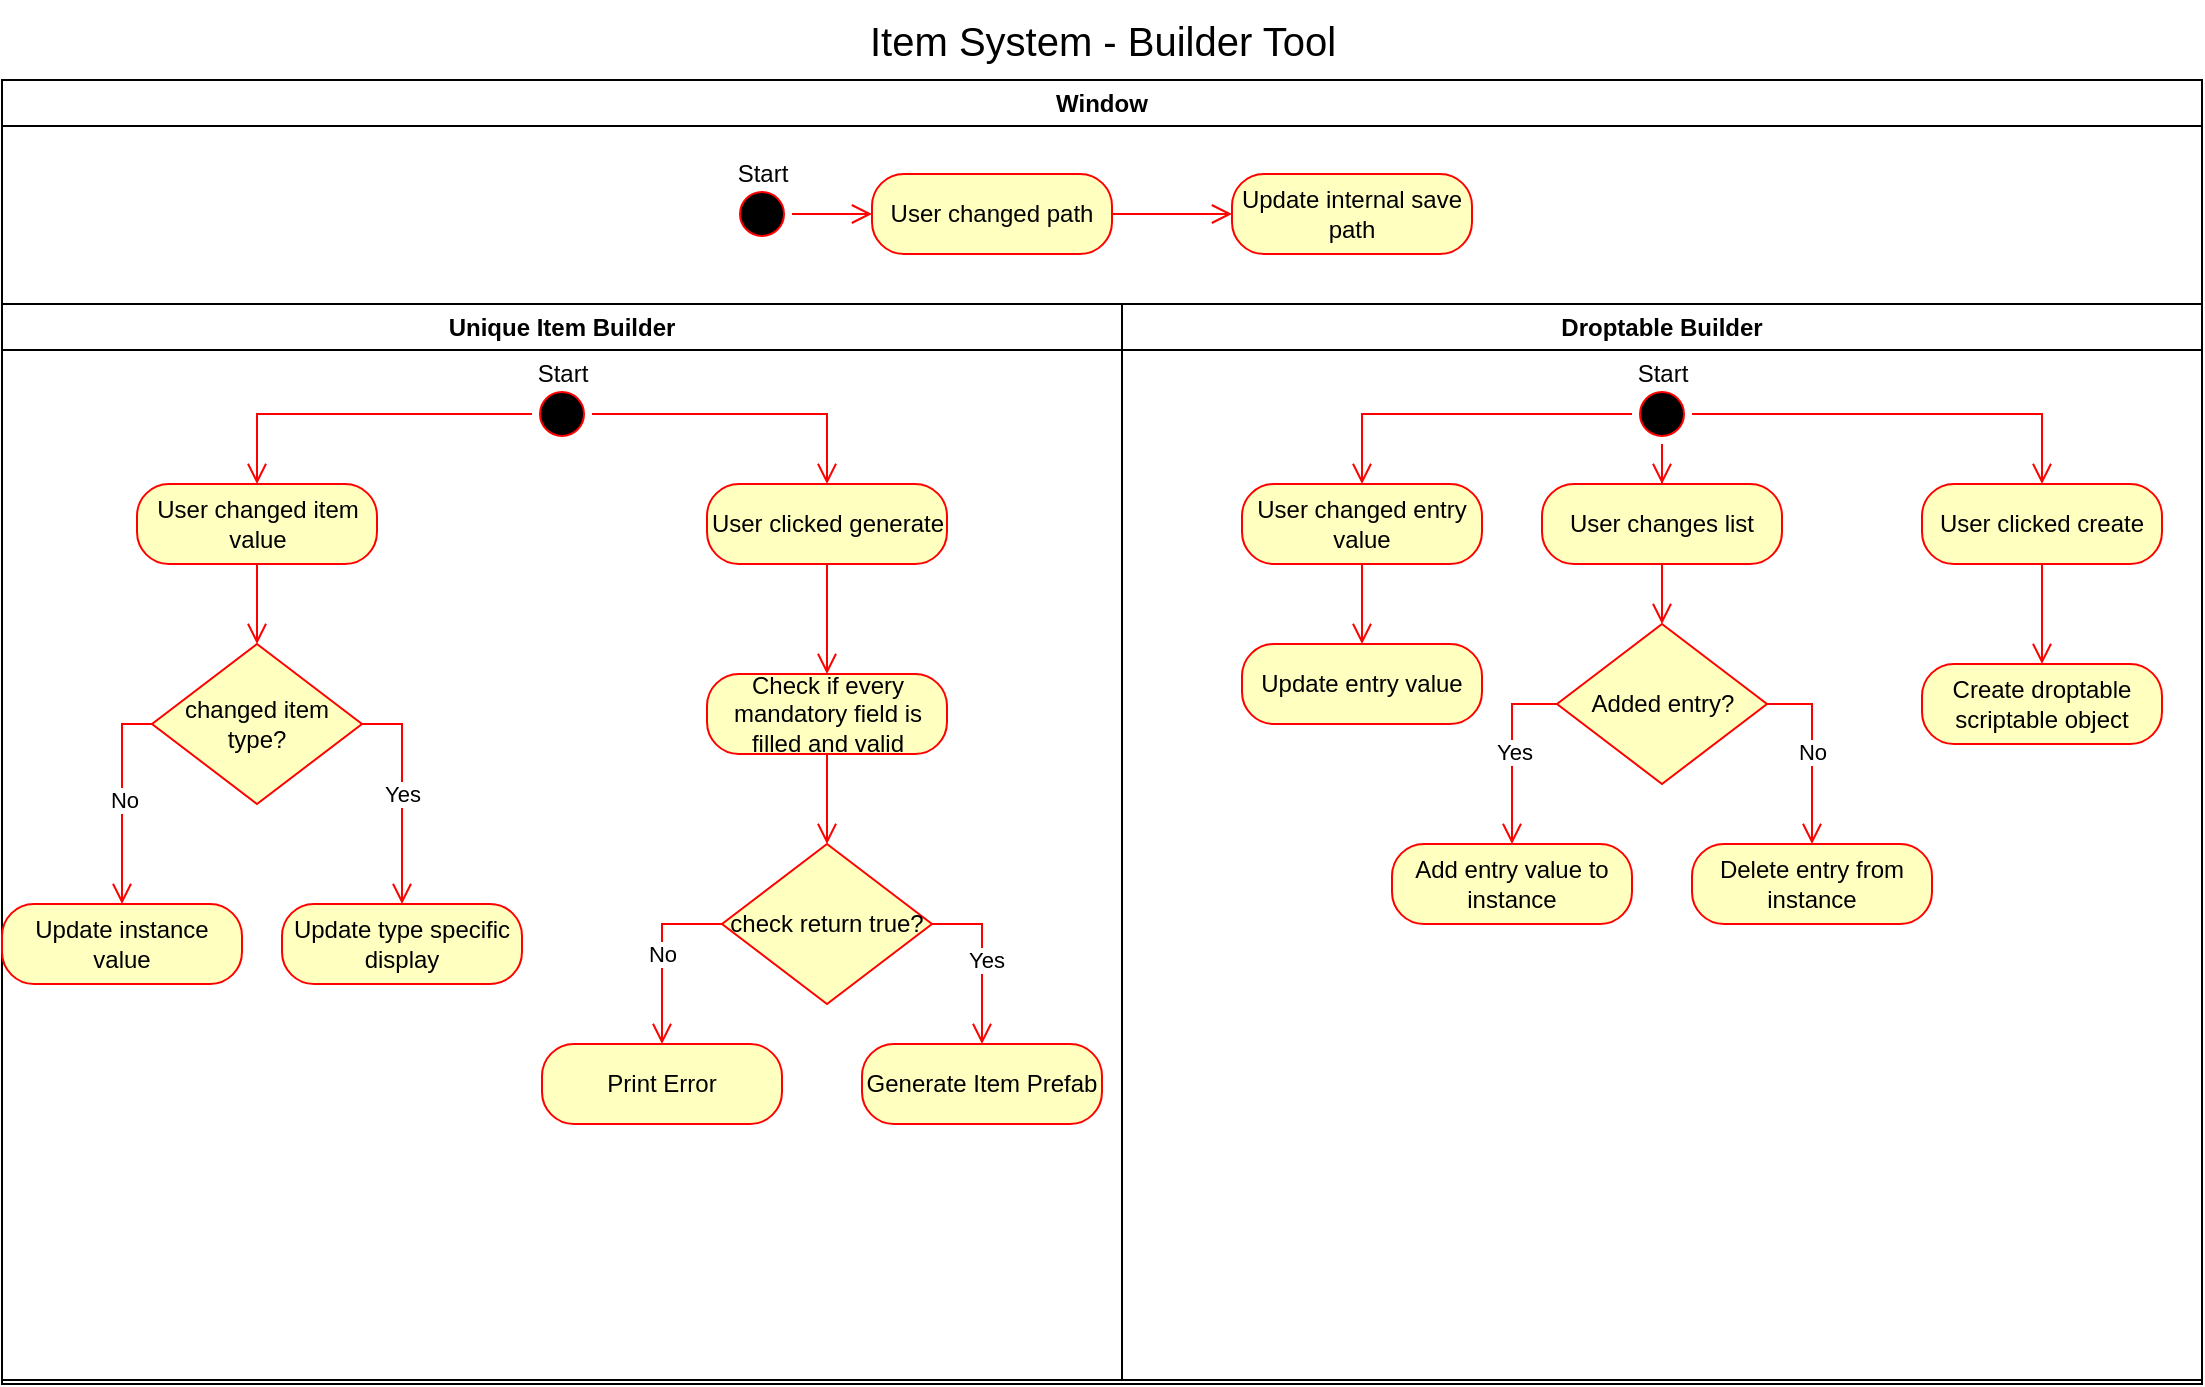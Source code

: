 <mxfile version="24.7.6">
  <diagram name="Page-1" id="IR4bl_E1EhjFEOECJbUF">
    <mxGraphModel dx="1393" dy="789" grid="1" gridSize="10" guides="1" tooltips="1" connect="1" arrows="1" fold="1" page="1" pageScale="1" pageWidth="1100" pageHeight="850" math="0" shadow="0">
      <root>
        <mxCell id="0" />
        <mxCell id="1" parent="0" />
        <mxCell id="0Mz9v0yFrZPrHXfqjJKG-3" value="Item System - Builder Tool" style="text;html=1;align=center;verticalAlign=middle;resizable=0;points=[];autosize=1;strokeColor=none;fillColor=none;fontSize=20;" parent="1" vertex="1">
          <mxGeometry x="420" y="38" width="260" height="40" as="geometry" />
        </mxCell>
        <mxCell id="0Mz9v0yFrZPrHXfqjJKG-4" value="Window" style="swimlane;whiteSpace=wrap;html=1;" parent="1" vertex="1">
          <mxGeometry y="78" width="1100" height="652" as="geometry" />
        </mxCell>
        <mxCell id="0Mz9v0yFrZPrHXfqjJKG-1" value="Unique Item Builder" style="swimlane;whiteSpace=wrap;html=1;" parent="0Mz9v0yFrZPrHXfqjJKG-4" vertex="1">
          <mxGeometry y="112" width="560" height="538" as="geometry" />
        </mxCell>
        <mxCell id="0Mz9v0yFrZPrHXfqjJKG-67" value="" style="edgeStyle=orthogonalEdgeStyle;rounded=0;orthogonalLoop=1;jettySize=auto;html=1;strokeColor=#ff0000;align=left;verticalAlign=top;fontFamily=Helvetica;fontSize=11;fontColor=default;labelBackgroundColor=default;endArrow=open;endSize=8;" parent="0Mz9v0yFrZPrHXfqjJKG-1" source="0Mz9v0yFrZPrHXfqjJKG-21" target="0Mz9v0yFrZPrHXfqjJKG-64" edge="1">
          <mxGeometry relative="1" as="geometry" />
        </mxCell>
        <mxCell id="0Mz9v0yFrZPrHXfqjJKG-68" style="edgeStyle=orthogonalEdgeStyle;rounded=0;orthogonalLoop=1;jettySize=auto;html=1;entryX=0.5;entryY=0;entryDx=0;entryDy=0;strokeColor=#ff0000;align=left;verticalAlign=top;fontFamily=Helvetica;fontSize=11;fontColor=default;labelBackgroundColor=default;endArrow=open;endSize=8;" parent="0Mz9v0yFrZPrHXfqjJKG-1" source="0Mz9v0yFrZPrHXfqjJKG-21" target="0Mz9v0yFrZPrHXfqjJKG-62" edge="1">
          <mxGeometry relative="1" as="geometry" />
        </mxCell>
        <mxCell id="0Mz9v0yFrZPrHXfqjJKG-21" value="Start" style="ellipse;html=1;shape=startState;fillColor=#000000;strokeColor=#ff0000;spacingTop=-40;" parent="0Mz9v0yFrZPrHXfqjJKG-1" vertex="1">
          <mxGeometry x="265" y="40" width="30" height="30" as="geometry" />
        </mxCell>
        <mxCell id="0Mz9v0yFrZPrHXfqjJKG-54" style="edgeStyle=orthogonalEdgeStyle;rounded=0;orthogonalLoop=1;jettySize=auto;html=1;entryX=0;entryY=0.5;entryDx=0;entryDy=0;strokeColor=#ff0000;align=left;verticalAlign=top;fontFamily=Helvetica;fontSize=11;fontColor=default;labelBackgroundColor=default;endArrow=open;endSize=8;" parent="0Mz9v0yFrZPrHXfqjJKG-1" edge="1">
          <mxGeometry relative="1" as="geometry">
            <mxPoint x="250" y="430" as="targetPoint" />
          </mxGeometry>
        </mxCell>
        <mxCell id="0Mz9v0yFrZPrHXfqjJKG-58" value="" style="edgeStyle=orthogonalEdgeStyle;rounded=0;orthogonalLoop=1;jettySize=auto;html=1;strokeColor=#ff0000;align=left;verticalAlign=top;fontFamily=Helvetica;fontSize=11;fontColor=default;labelBackgroundColor=default;endArrow=open;endSize=8;" parent="0Mz9v0yFrZPrHXfqjJKG-1" edge="1">
          <mxGeometry relative="1" as="geometry">
            <mxPoint x="420" y="430" as="targetPoint" />
          </mxGeometry>
        </mxCell>
        <mxCell id="0Mz9v0yFrZPrHXfqjJKG-59" value="" style="edgeStyle=orthogonalEdgeStyle;rounded=0;orthogonalLoop=1;jettySize=auto;html=1;strokeColor=#ff0000;align=left;verticalAlign=top;fontFamily=Helvetica;fontSize=11;fontColor=default;labelBackgroundColor=default;endArrow=open;endSize=8;" parent="0Mz9v0yFrZPrHXfqjJKG-1" edge="1">
          <mxGeometry relative="1" as="geometry">
            <mxPoint x="305.029" y="490" as="targetPoint" />
          </mxGeometry>
        </mxCell>
        <mxCell id="0Mz9v0yFrZPrHXfqjJKG-82" value="" style="edgeStyle=orthogonalEdgeStyle;rounded=0;orthogonalLoop=1;jettySize=auto;html=1;strokeColor=#ff0000;align=left;verticalAlign=top;fontFamily=Helvetica;fontSize=11;fontColor=default;labelBackgroundColor=default;endArrow=open;endSize=8;" parent="0Mz9v0yFrZPrHXfqjJKG-1" source="0Mz9v0yFrZPrHXfqjJKG-62" target="0Mz9v0yFrZPrHXfqjJKG-76" edge="1">
          <mxGeometry relative="1" as="geometry" />
        </mxCell>
        <mxCell id="0Mz9v0yFrZPrHXfqjJKG-62" value="User changed item value" style="rounded=1;whiteSpace=wrap;html=1;arcSize=40;fontColor=#000000;fillColor=#ffffc0;strokeColor=#ff0000;" parent="0Mz9v0yFrZPrHXfqjJKG-1" vertex="1">
          <mxGeometry x="67.5" y="90" width="120" height="40" as="geometry" />
        </mxCell>
        <mxCell id="0Mz9v0yFrZPrHXfqjJKG-87" value="" style="edgeStyle=orthogonalEdgeStyle;rounded=0;orthogonalLoop=1;jettySize=auto;html=1;strokeColor=#ff0000;align=left;verticalAlign=top;fontFamily=Helvetica;fontSize=11;fontColor=default;labelBackgroundColor=default;endArrow=open;endSize=8;" parent="0Mz9v0yFrZPrHXfqjJKG-1" source="0Mz9v0yFrZPrHXfqjJKG-64" target="0Mz9v0yFrZPrHXfqjJKG-83" edge="1">
          <mxGeometry relative="1" as="geometry" />
        </mxCell>
        <mxCell id="0Mz9v0yFrZPrHXfqjJKG-64" value="User clicked generate" style="rounded=1;whiteSpace=wrap;html=1;arcSize=40;fontColor=#000000;fillColor=#ffffc0;strokeColor=#ff0000;" parent="0Mz9v0yFrZPrHXfqjJKG-1" vertex="1">
          <mxGeometry x="352.5" y="90" width="120" height="40" as="geometry" />
        </mxCell>
        <mxCell id="0Mz9v0yFrZPrHXfqjJKG-80" style="edgeStyle=orthogonalEdgeStyle;rounded=0;orthogonalLoop=1;jettySize=auto;html=1;entryX=0.5;entryY=0;entryDx=0;entryDy=0;strokeColor=#ff0000;align=left;verticalAlign=top;fontFamily=Helvetica;fontSize=11;fontColor=default;labelBackgroundColor=default;endArrow=open;endSize=8;" parent="0Mz9v0yFrZPrHXfqjJKG-1" source="0Mz9v0yFrZPrHXfqjJKG-76" target="0Mz9v0yFrZPrHXfqjJKG-77" edge="1">
          <mxGeometry relative="1" as="geometry">
            <Array as="points">
              <mxPoint x="60" y="210" />
            </Array>
          </mxGeometry>
        </mxCell>
        <mxCell id="0Mz9v0yFrZPrHXfqjJKG-141" value="No" style="edgeLabel;html=1;align=center;verticalAlign=middle;resizable=0;points=[];" parent="0Mz9v0yFrZPrHXfqjJKG-80" vertex="1" connectable="0">
          <mxGeometry y="1" relative="1" as="geometry">
            <mxPoint as="offset" />
          </mxGeometry>
        </mxCell>
        <mxCell id="0Mz9v0yFrZPrHXfqjJKG-81" style="edgeStyle=orthogonalEdgeStyle;rounded=0;orthogonalLoop=1;jettySize=auto;html=1;entryX=0.5;entryY=0;entryDx=0;entryDy=0;strokeColor=#ff0000;align=left;verticalAlign=top;fontFamily=Helvetica;fontSize=11;fontColor=default;labelBackgroundColor=default;endArrow=open;endSize=8;" parent="0Mz9v0yFrZPrHXfqjJKG-1" source="0Mz9v0yFrZPrHXfqjJKG-76" target="0Mz9v0yFrZPrHXfqjJKG-79" edge="1">
          <mxGeometry relative="1" as="geometry">
            <Array as="points">
              <mxPoint x="200" y="210" />
            </Array>
          </mxGeometry>
        </mxCell>
        <mxCell id="0Mz9v0yFrZPrHXfqjJKG-142" value="Yes" style="edgeLabel;html=1;align=center;verticalAlign=middle;resizable=0;points=[];" parent="0Mz9v0yFrZPrHXfqjJKG-81" vertex="1" connectable="0">
          <mxGeometry relative="1" as="geometry">
            <mxPoint as="offset" />
          </mxGeometry>
        </mxCell>
        <mxCell id="0Mz9v0yFrZPrHXfqjJKG-76" value="changed item type?" style="rhombus;whiteSpace=wrap;html=1;fontColor=#000000;fillColor=#ffffc0;strokeColor=#ff0000;" parent="0Mz9v0yFrZPrHXfqjJKG-1" vertex="1">
          <mxGeometry x="75" y="170" width="105" height="80" as="geometry" />
        </mxCell>
        <mxCell id="0Mz9v0yFrZPrHXfqjJKG-77" value="Update instance value" style="rounded=1;whiteSpace=wrap;html=1;arcSize=40;fontColor=#000000;fillColor=#ffffc0;strokeColor=#ff0000;" parent="0Mz9v0yFrZPrHXfqjJKG-1" vertex="1">
          <mxGeometry y="300" width="120" height="40" as="geometry" />
        </mxCell>
        <mxCell id="0Mz9v0yFrZPrHXfqjJKG-79" value="Update type specific display" style="rounded=1;whiteSpace=wrap;html=1;arcSize=40;fontColor=#000000;fillColor=#ffffc0;strokeColor=#ff0000;" parent="0Mz9v0yFrZPrHXfqjJKG-1" vertex="1">
          <mxGeometry x="140" y="300" width="120" height="40" as="geometry" />
        </mxCell>
        <mxCell id="0Mz9v0yFrZPrHXfqjJKG-86" value="" style="edgeStyle=orthogonalEdgeStyle;rounded=0;orthogonalLoop=1;jettySize=auto;html=1;strokeColor=#ff0000;align=left;verticalAlign=top;fontFamily=Helvetica;fontSize=11;fontColor=default;labelBackgroundColor=default;endArrow=open;endSize=8;" parent="0Mz9v0yFrZPrHXfqjJKG-1" source="0Mz9v0yFrZPrHXfqjJKG-83" target="0Mz9v0yFrZPrHXfqjJKG-85" edge="1">
          <mxGeometry relative="1" as="geometry" />
        </mxCell>
        <mxCell id="0Mz9v0yFrZPrHXfqjJKG-83" value="Check if every mandatory field is filled and valid" style="rounded=1;whiteSpace=wrap;html=1;arcSize=40;fontColor=#000000;fillColor=#ffffc0;strokeColor=#ff0000;" parent="0Mz9v0yFrZPrHXfqjJKG-1" vertex="1">
          <mxGeometry x="352.5" y="185" width="120" height="40" as="geometry" />
        </mxCell>
        <mxCell id="0Mz9v0yFrZPrHXfqjJKG-139" style="edgeStyle=orthogonalEdgeStyle;rounded=0;orthogonalLoop=1;jettySize=auto;html=1;entryX=0.5;entryY=0;entryDx=0;entryDy=0;strokeColor=#ff0000;align=left;verticalAlign=top;fontFamily=Helvetica;fontSize=11;fontColor=default;labelBackgroundColor=default;endArrow=open;endSize=8;" parent="0Mz9v0yFrZPrHXfqjJKG-1" source="0Mz9v0yFrZPrHXfqjJKG-85" target="0Mz9v0yFrZPrHXfqjJKG-88" edge="1">
          <mxGeometry relative="1" as="geometry">
            <Array as="points">
              <mxPoint x="330" y="310" />
            </Array>
          </mxGeometry>
        </mxCell>
        <mxCell id="0Mz9v0yFrZPrHXfqjJKG-144" value="No" style="edgeLabel;html=1;align=center;verticalAlign=middle;resizable=0;points=[];" parent="0Mz9v0yFrZPrHXfqjJKG-139" vertex="1" connectable="0">
          <mxGeometry relative="1" as="geometry">
            <mxPoint as="offset" />
          </mxGeometry>
        </mxCell>
        <mxCell id="0Mz9v0yFrZPrHXfqjJKG-140" style="edgeStyle=orthogonalEdgeStyle;rounded=0;orthogonalLoop=1;jettySize=auto;html=1;entryX=0.5;entryY=0;entryDx=0;entryDy=0;strokeColor=#ff0000;align=left;verticalAlign=top;fontFamily=Helvetica;fontSize=11;fontColor=default;labelBackgroundColor=default;endArrow=open;endSize=8;" parent="0Mz9v0yFrZPrHXfqjJKG-1" source="0Mz9v0yFrZPrHXfqjJKG-85" target="0Mz9v0yFrZPrHXfqjJKG-90" edge="1">
          <mxGeometry relative="1" as="geometry">
            <Array as="points">
              <mxPoint x="490" y="310" />
            </Array>
          </mxGeometry>
        </mxCell>
        <mxCell id="0Mz9v0yFrZPrHXfqjJKG-145" value="Yes" style="edgeLabel;html=1;align=center;verticalAlign=middle;resizable=0;points=[];" parent="0Mz9v0yFrZPrHXfqjJKG-140" vertex="1" connectable="0">
          <mxGeometry y="2" relative="1" as="geometry">
            <mxPoint as="offset" />
          </mxGeometry>
        </mxCell>
        <mxCell id="0Mz9v0yFrZPrHXfqjJKG-85" value="check return true?" style="rhombus;whiteSpace=wrap;html=1;fontColor=#000000;fillColor=#ffffc0;strokeColor=#ff0000;" parent="0Mz9v0yFrZPrHXfqjJKG-1" vertex="1">
          <mxGeometry x="360" y="270" width="105" height="80" as="geometry" />
        </mxCell>
        <mxCell id="0Mz9v0yFrZPrHXfqjJKG-88" value="Print Error" style="rounded=1;whiteSpace=wrap;html=1;arcSize=40;fontColor=#000000;fillColor=#ffffc0;strokeColor=#ff0000;" parent="0Mz9v0yFrZPrHXfqjJKG-1" vertex="1">
          <mxGeometry x="270" y="370" width="120" height="40" as="geometry" />
        </mxCell>
        <mxCell id="0Mz9v0yFrZPrHXfqjJKG-90" value="Generate Item Prefab" style="rounded=1;whiteSpace=wrap;html=1;arcSize=40;fontColor=#000000;fillColor=#ffffc0;strokeColor=#ff0000;" parent="0Mz9v0yFrZPrHXfqjJKG-1" vertex="1">
          <mxGeometry x="430" y="370" width="120" height="40" as="geometry" />
        </mxCell>
        <mxCell id="0Mz9v0yFrZPrHXfqjJKG-2" value="Droptable Builder" style="swimlane;whiteSpace=wrap;html=1;" parent="0Mz9v0yFrZPrHXfqjJKG-4" vertex="1">
          <mxGeometry x="560" y="112" width="540" height="538" as="geometry" />
        </mxCell>
        <mxCell id="0Mz9v0yFrZPrHXfqjJKG-99" style="edgeStyle=orthogonalEdgeStyle;rounded=0;orthogonalLoop=1;jettySize=auto;html=1;entryX=0.5;entryY=0;entryDx=0;entryDy=0;strokeColor=#ff0000;align=left;verticalAlign=top;fontFamily=Helvetica;fontSize=11;fontColor=default;labelBackgroundColor=default;endArrow=open;endSize=8;" parent="0Mz9v0yFrZPrHXfqjJKG-2" source="0Mz9v0yFrZPrHXfqjJKG-30" target="0Mz9v0yFrZPrHXfqjJKG-95" edge="1">
          <mxGeometry relative="1" as="geometry" />
        </mxCell>
        <mxCell id="0Mz9v0yFrZPrHXfqjJKG-100" value="" style="edgeStyle=orthogonalEdgeStyle;rounded=0;orthogonalLoop=1;jettySize=auto;html=1;strokeColor=#ff0000;align=left;verticalAlign=top;fontFamily=Helvetica;fontSize=11;fontColor=default;labelBackgroundColor=default;endArrow=open;endSize=8;" parent="0Mz9v0yFrZPrHXfqjJKG-2" source="0Mz9v0yFrZPrHXfqjJKG-30" target="0Mz9v0yFrZPrHXfqjJKG-96" edge="1">
          <mxGeometry relative="1" as="geometry" />
        </mxCell>
        <mxCell id="0Mz9v0yFrZPrHXfqjJKG-101" style="edgeStyle=orthogonalEdgeStyle;rounded=0;orthogonalLoop=1;jettySize=auto;html=1;entryX=0.5;entryY=0;entryDx=0;entryDy=0;strokeColor=#ff0000;align=left;verticalAlign=top;fontFamily=Helvetica;fontSize=11;fontColor=default;labelBackgroundColor=default;endArrow=open;endSize=8;" parent="0Mz9v0yFrZPrHXfqjJKG-2" source="0Mz9v0yFrZPrHXfqjJKG-30" target="0Mz9v0yFrZPrHXfqjJKG-97" edge="1">
          <mxGeometry relative="1" as="geometry" />
        </mxCell>
        <mxCell id="0Mz9v0yFrZPrHXfqjJKG-30" value="Start" style="ellipse;html=1;shape=startState;fillColor=#000000;strokeColor=#ff0000;spacingTop=-40;" parent="0Mz9v0yFrZPrHXfqjJKG-2" vertex="1">
          <mxGeometry x="255" y="40" width="30" height="30" as="geometry" />
        </mxCell>
        <mxCell id="0Mz9v0yFrZPrHXfqjJKG-136" value="" style="edgeStyle=orthogonalEdgeStyle;rounded=0;orthogonalLoop=1;jettySize=auto;html=1;strokeColor=#ff0000;align=left;verticalAlign=top;fontFamily=Helvetica;fontSize=11;fontColor=default;labelBackgroundColor=default;endArrow=open;endSize=8;" parent="0Mz9v0yFrZPrHXfqjJKG-2" source="0Mz9v0yFrZPrHXfqjJKG-95" target="0Mz9v0yFrZPrHXfqjJKG-126" edge="1">
          <mxGeometry relative="1" as="geometry" />
        </mxCell>
        <mxCell id="0Mz9v0yFrZPrHXfqjJKG-95" value="User changed entry value" style="rounded=1;whiteSpace=wrap;html=1;arcSize=40;fontColor=#000000;fillColor=#ffffc0;strokeColor=#ff0000;" parent="0Mz9v0yFrZPrHXfqjJKG-2" vertex="1">
          <mxGeometry x="60" y="90" width="120" height="40" as="geometry" />
        </mxCell>
        <mxCell id="0Mz9v0yFrZPrHXfqjJKG-108" value="" style="edgeStyle=orthogonalEdgeStyle;rounded=0;orthogonalLoop=1;jettySize=auto;html=1;strokeColor=#ff0000;align=left;verticalAlign=top;fontFamily=Helvetica;fontSize=11;fontColor=default;labelBackgroundColor=default;endArrow=open;endSize=8;" parent="0Mz9v0yFrZPrHXfqjJKG-2" source="0Mz9v0yFrZPrHXfqjJKG-96" target="0Mz9v0yFrZPrHXfqjJKG-107" edge="1">
          <mxGeometry relative="1" as="geometry" />
        </mxCell>
        <mxCell id="0Mz9v0yFrZPrHXfqjJKG-96" value="User changes list" style="rounded=1;whiteSpace=wrap;html=1;arcSize=40;fontColor=#000000;fillColor=#ffffc0;strokeColor=#ff0000;" parent="0Mz9v0yFrZPrHXfqjJKG-2" vertex="1">
          <mxGeometry x="210" y="90" width="120" height="40" as="geometry" />
        </mxCell>
        <mxCell id="0Mz9v0yFrZPrHXfqjJKG-134" value="" style="edgeStyle=orthogonalEdgeStyle;rounded=0;orthogonalLoop=1;jettySize=auto;html=1;strokeColor=#ff0000;align=left;verticalAlign=top;fontFamily=Helvetica;fontSize=11;fontColor=default;labelBackgroundColor=default;endArrow=open;endSize=8;" parent="0Mz9v0yFrZPrHXfqjJKG-2" source="0Mz9v0yFrZPrHXfqjJKG-97" target="0Mz9v0yFrZPrHXfqjJKG-132" edge="1">
          <mxGeometry relative="1" as="geometry" />
        </mxCell>
        <mxCell id="0Mz9v0yFrZPrHXfqjJKG-97" value="User clicked create" style="rounded=1;whiteSpace=wrap;html=1;arcSize=40;fontColor=#000000;fillColor=#ffffc0;strokeColor=#ff0000;" parent="0Mz9v0yFrZPrHXfqjJKG-2" vertex="1">
          <mxGeometry x="400" y="90" width="120" height="40" as="geometry" />
        </mxCell>
        <mxCell id="0Mz9v0yFrZPrHXfqjJKG-127" style="edgeStyle=orthogonalEdgeStyle;rounded=0;orthogonalLoop=1;jettySize=auto;html=1;entryX=0.5;entryY=0;entryDx=0;entryDy=0;strokeColor=#ff0000;align=left;verticalAlign=top;fontFamily=Helvetica;fontSize=11;fontColor=default;labelBackgroundColor=default;endArrow=open;endSize=8;" parent="0Mz9v0yFrZPrHXfqjJKG-2" source="0Mz9v0yFrZPrHXfqjJKG-107" target="0Mz9v0yFrZPrHXfqjJKG-110" edge="1">
          <mxGeometry relative="1" as="geometry">
            <Array as="points">
              <mxPoint x="195" y="200" />
            </Array>
          </mxGeometry>
        </mxCell>
        <mxCell id="0Mz9v0yFrZPrHXfqjJKG-146" value="Yes" style="edgeLabel;html=1;align=center;verticalAlign=middle;resizable=0;points=[];" parent="0Mz9v0yFrZPrHXfqjJKG-127" vertex="1" connectable="0">
          <mxGeometry y="1" relative="1" as="geometry">
            <mxPoint as="offset" />
          </mxGeometry>
        </mxCell>
        <mxCell id="0Mz9v0yFrZPrHXfqjJKG-138" style="edgeStyle=orthogonalEdgeStyle;rounded=0;orthogonalLoop=1;jettySize=auto;html=1;entryX=0.5;entryY=0;entryDx=0;entryDy=0;strokeColor=#ff0000;align=left;verticalAlign=top;fontFamily=Helvetica;fontSize=11;fontColor=default;labelBackgroundColor=default;endArrow=open;endSize=8;" parent="0Mz9v0yFrZPrHXfqjJKG-2" source="0Mz9v0yFrZPrHXfqjJKG-107" target="0Mz9v0yFrZPrHXfqjJKG-111" edge="1">
          <mxGeometry relative="1" as="geometry">
            <Array as="points">
              <mxPoint x="345" y="200" />
            </Array>
          </mxGeometry>
        </mxCell>
        <mxCell id="0Mz9v0yFrZPrHXfqjJKG-148" value="No" style="edgeLabel;html=1;align=center;verticalAlign=middle;resizable=0;points=[];" parent="0Mz9v0yFrZPrHXfqjJKG-138" vertex="1" connectable="0">
          <mxGeometry relative="1" as="geometry">
            <mxPoint as="offset" />
          </mxGeometry>
        </mxCell>
        <mxCell id="0Mz9v0yFrZPrHXfqjJKG-107" value="Added entry?" style="rhombus;whiteSpace=wrap;html=1;fontColor=#000000;fillColor=#ffffc0;strokeColor=#ff0000;" parent="0Mz9v0yFrZPrHXfqjJKG-2" vertex="1">
          <mxGeometry x="217.5" y="160" width="105" height="80" as="geometry" />
        </mxCell>
        <mxCell id="0Mz9v0yFrZPrHXfqjJKG-110" value="Add entry value to instance" style="rounded=1;whiteSpace=wrap;html=1;arcSize=40;fontColor=#000000;fillColor=#ffffc0;strokeColor=#ff0000;" parent="0Mz9v0yFrZPrHXfqjJKG-2" vertex="1">
          <mxGeometry x="135" y="270" width="120" height="40" as="geometry" />
        </mxCell>
        <mxCell id="0Mz9v0yFrZPrHXfqjJKG-111" value="Delete entry from instance" style="rounded=1;whiteSpace=wrap;html=1;arcSize=40;fontColor=#000000;fillColor=#ffffc0;strokeColor=#ff0000;" parent="0Mz9v0yFrZPrHXfqjJKG-2" vertex="1">
          <mxGeometry x="285" y="270" width="120" height="40" as="geometry" />
        </mxCell>
        <mxCell id="0Mz9v0yFrZPrHXfqjJKG-126" value="Update entry value" style="rounded=1;whiteSpace=wrap;html=1;arcSize=40;fontColor=#000000;fillColor=#ffffc0;strokeColor=#ff0000;" parent="0Mz9v0yFrZPrHXfqjJKG-2" vertex="1">
          <mxGeometry x="60" y="170" width="120" height="40" as="geometry" />
        </mxCell>
        <mxCell id="0Mz9v0yFrZPrHXfqjJKG-132" value="Create droptable scriptable object" style="rounded=1;whiteSpace=wrap;html=1;arcSize=40;fontColor=#000000;fillColor=#ffffc0;strokeColor=#ff0000;" parent="0Mz9v0yFrZPrHXfqjJKG-2" vertex="1">
          <mxGeometry x="400" y="180" width="120" height="40" as="geometry" />
        </mxCell>
        <mxCell id="0Mz9v0yFrZPrHXfqjJKG-16" value="" style="edgeStyle=orthogonalEdgeStyle;rounded=0;orthogonalLoop=1;jettySize=auto;html=1;strokeColor=#ff0000;align=left;verticalAlign=top;fontFamily=Helvetica;fontSize=11;fontColor=default;labelBackgroundColor=default;endArrow=open;endSize=8;" parent="0Mz9v0yFrZPrHXfqjJKG-4" source="0Mz9v0yFrZPrHXfqjJKG-6" target="0Mz9v0yFrZPrHXfqjJKG-11" edge="1">
          <mxGeometry relative="1" as="geometry" />
        </mxCell>
        <mxCell id="0Mz9v0yFrZPrHXfqjJKG-6" value="Start" style="ellipse;html=1;shape=startState;fillColor=#000000;strokeColor=#ff0000;spacingTop=-40;" parent="0Mz9v0yFrZPrHXfqjJKG-4" vertex="1">
          <mxGeometry x="365" y="52" width="30" height="30" as="geometry" />
        </mxCell>
        <mxCell id="0Mz9v0yFrZPrHXfqjJKG-15" value="" style="edgeStyle=orthogonalEdgeStyle;rounded=0;orthogonalLoop=1;jettySize=auto;html=1;strokeColor=#ff0000;align=left;verticalAlign=top;fontFamily=Helvetica;fontSize=11;fontColor=default;labelBackgroundColor=default;endArrow=open;endSize=8;" parent="0Mz9v0yFrZPrHXfqjJKG-4" source="0Mz9v0yFrZPrHXfqjJKG-11" target="0Mz9v0yFrZPrHXfqjJKG-13" edge="1">
          <mxGeometry relative="1" as="geometry" />
        </mxCell>
        <mxCell id="0Mz9v0yFrZPrHXfqjJKG-11" value="User changed path" style="rounded=1;whiteSpace=wrap;html=1;arcSize=40;fontColor=#000000;fillColor=#ffffc0;strokeColor=#ff0000;" parent="0Mz9v0yFrZPrHXfqjJKG-4" vertex="1">
          <mxGeometry x="435" y="47" width="120" height="40" as="geometry" />
        </mxCell>
        <mxCell id="0Mz9v0yFrZPrHXfqjJKG-13" value="Update internal save path" style="rounded=1;whiteSpace=wrap;html=1;arcSize=40;fontColor=#000000;fillColor=#ffffc0;strokeColor=#ff0000;" parent="0Mz9v0yFrZPrHXfqjJKG-4" vertex="1">
          <mxGeometry x="615" y="47" width="120" height="40" as="geometry" />
        </mxCell>
      </root>
    </mxGraphModel>
  </diagram>
</mxfile>
